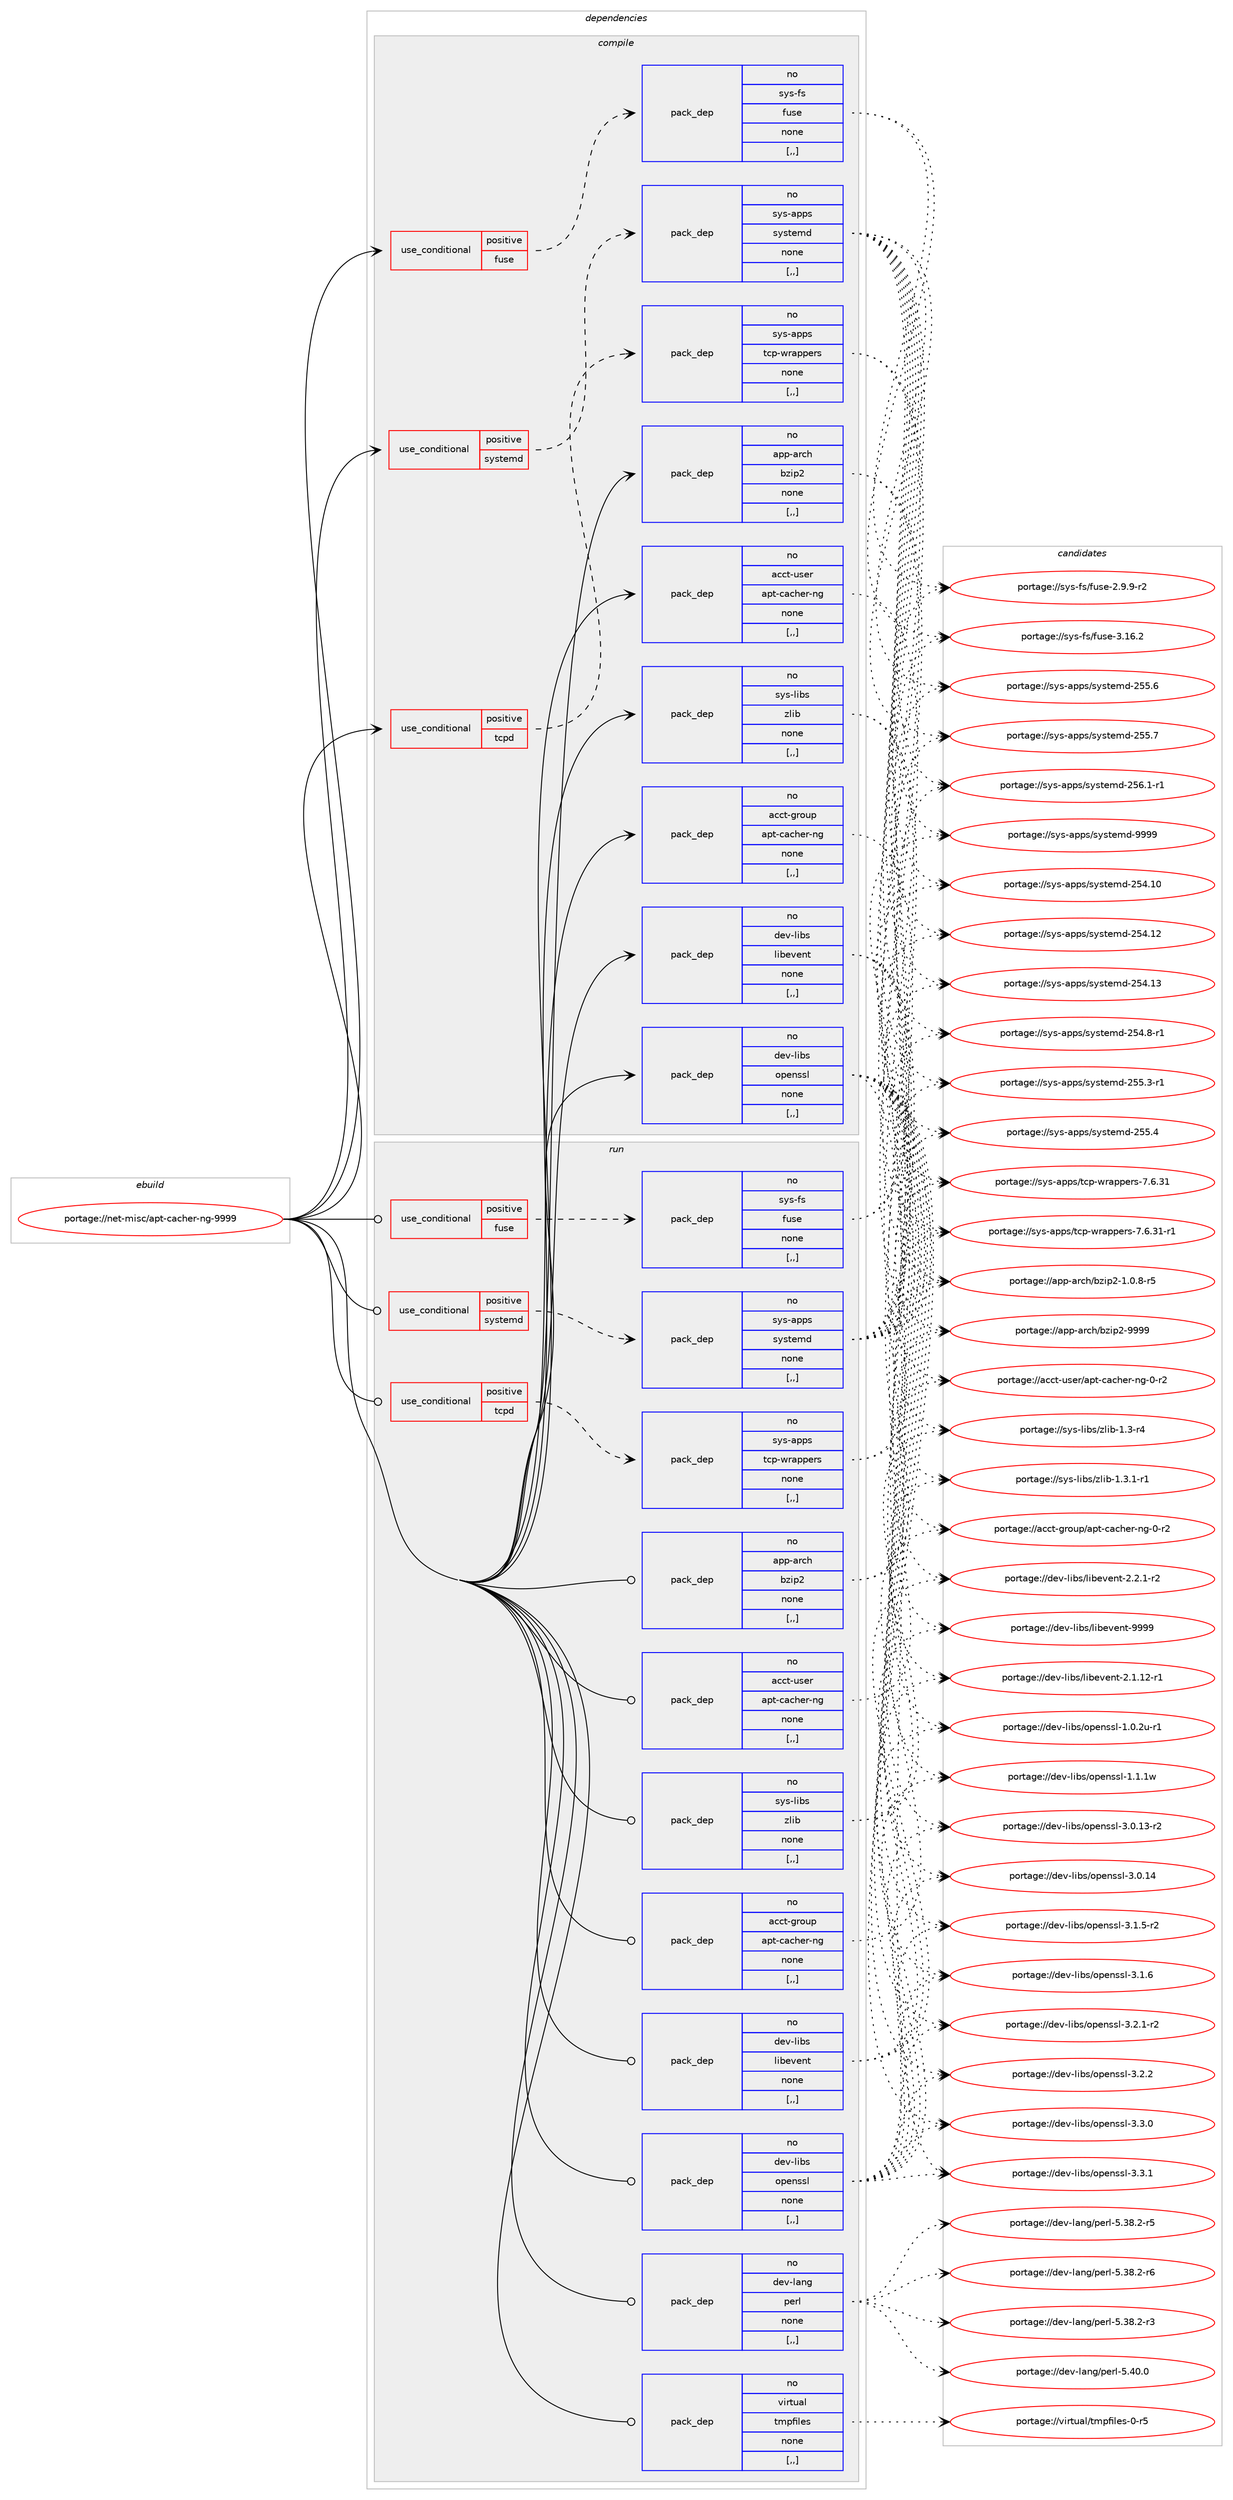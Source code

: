 digraph prolog {

# *************
# Graph options
# *************

newrank=true;
concentrate=true;
compound=true;
graph [rankdir=LR,fontname=Helvetica,fontsize=10,ranksep=1.5];#, ranksep=2.5, nodesep=0.2];
edge  [arrowhead=vee];
node  [fontname=Helvetica,fontsize=10];

# **********
# The ebuild
# **********

subgraph cluster_leftcol {
color=gray;
rank=same;
label=<<i>ebuild</i>>;
id [label="portage://net-misc/apt-cacher-ng-9999", color=red, width=4, href="../net-misc/apt-cacher-ng-9999.svg"];
}

# ****************
# The dependencies
# ****************

subgraph cluster_midcol {
color=gray;
label=<<i>dependencies</i>>;
subgraph cluster_compile {
fillcolor="#eeeeee";
style=filled;
label=<<i>compile</i>>;
subgraph cond92984 {
dependency355953 [label=<<TABLE BORDER="0" CELLBORDER="1" CELLSPACING="0" CELLPADDING="4"><TR><TD ROWSPAN="3" CELLPADDING="10">use_conditional</TD></TR><TR><TD>positive</TD></TR><TR><TD>fuse</TD></TR></TABLE>>, shape=none, color=red];
subgraph pack260360 {
dependency355954 [label=<<TABLE BORDER="0" CELLBORDER="1" CELLSPACING="0" CELLPADDING="4" WIDTH="220"><TR><TD ROWSPAN="6" CELLPADDING="30">pack_dep</TD></TR><TR><TD WIDTH="110">no</TD></TR><TR><TD>sys-fs</TD></TR><TR><TD>fuse</TD></TR><TR><TD>none</TD></TR><TR><TD>[,,]</TD></TR></TABLE>>, shape=none, color=blue];
}
dependency355953:e -> dependency355954:w [weight=20,style="dashed",arrowhead="vee"];
}
id:e -> dependency355953:w [weight=20,style="solid",arrowhead="vee"];
subgraph cond92985 {
dependency355955 [label=<<TABLE BORDER="0" CELLBORDER="1" CELLSPACING="0" CELLPADDING="4"><TR><TD ROWSPAN="3" CELLPADDING="10">use_conditional</TD></TR><TR><TD>positive</TD></TR><TR><TD>systemd</TD></TR></TABLE>>, shape=none, color=red];
subgraph pack260361 {
dependency355956 [label=<<TABLE BORDER="0" CELLBORDER="1" CELLSPACING="0" CELLPADDING="4" WIDTH="220"><TR><TD ROWSPAN="6" CELLPADDING="30">pack_dep</TD></TR><TR><TD WIDTH="110">no</TD></TR><TR><TD>sys-apps</TD></TR><TR><TD>systemd</TD></TR><TR><TD>none</TD></TR><TR><TD>[,,]</TD></TR></TABLE>>, shape=none, color=blue];
}
dependency355955:e -> dependency355956:w [weight=20,style="dashed",arrowhead="vee"];
}
id:e -> dependency355955:w [weight=20,style="solid",arrowhead="vee"];
subgraph cond92986 {
dependency355957 [label=<<TABLE BORDER="0" CELLBORDER="1" CELLSPACING="0" CELLPADDING="4"><TR><TD ROWSPAN="3" CELLPADDING="10">use_conditional</TD></TR><TR><TD>positive</TD></TR><TR><TD>tcpd</TD></TR></TABLE>>, shape=none, color=red];
subgraph pack260362 {
dependency355958 [label=<<TABLE BORDER="0" CELLBORDER="1" CELLSPACING="0" CELLPADDING="4" WIDTH="220"><TR><TD ROWSPAN="6" CELLPADDING="30">pack_dep</TD></TR><TR><TD WIDTH="110">no</TD></TR><TR><TD>sys-apps</TD></TR><TR><TD>tcp-wrappers</TD></TR><TR><TD>none</TD></TR><TR><TD>[,,]</TD></TR></TABLE>>, shape=none, color=blue];
}
dependency355957:e -> dependency355958:w [weight=20,style="dashed",arrowhead="vee"];
}
id:e -> dependency355957:w [weight=20,style="solid",arrowhead="vee"];
subgraph pack260363 {
dependency355959 [label=<<TABLE BORDER="0" CELLBORDER="1" CELLSPACING="0" CELLPADDING="4" WIDTH="220"><TR><TD ROWSPAN="6" CELLPADDING="30">pack_dep</TD></TR><TR><TD WIDTH="110">no</TD></TR><TR><TD>acct-group</TD></TR><TR><TD>apt-cacher-ng</TD></TR><TR><TD>none</TD></TR><TR><TD>[,,]</TD></TR></TABLE>>, shape=none, color=blue];
}
id:e -> dependency355959:w [weight=20,style="solid",arrowhead="vee"];
subgraph pack260364 {
dependency355960 [label=<<TABLE BORDER="0" CELLBORDER="1" CELLSPACING="0" CELLPADDING="4" WIDTH="220"><TR><TD ROWSPAN="6" CELLPADDING="30">pack_dep</TD></TR><TR><TD WIDTH="110">no</TD></TR><TR><TD>acct-user</TD></TR><TR><TD>apt-cacher-ng</TD></TR><TR><TD>none</TD></TR><TR><TD>[,,]</TD></TR></TABLE>>, shape=none, color=blue];
}
id:e -> dependency355960:w [weight=20,style="solid",arrowhead="vee"];
subgraph pack260365 {
dependency355961 [label=<<TABLE BORDER="0" CELLBORDER="1" CELLSPACING="0" CELLPADDING="4" WIDTH="220"><TR><TD ROWSPAN="6" CELLPADDING="30">pack_dep</TD></TR><TR><TD WIDTH="110">no</TD></TR><TR><TD>app-arch</TD></TR><TR><TD>bzip2</TD></TR><TR><TD>none</TD></TR><TR><TD>[,,]</TD></TR></TABLE>>, shape=none, color=blue];
}
id:e -> dependency355961:w [weight=20,style="solid",arrowhead="vee"];
subgraph pack260366 {
dependency355962 [label=<<TABLE BORDER="0" CELLBORDER="1" CELLSPACING="0" CELLPADDING="4" WIDTH="220"><TR><TD ROWSPAN="6" CELLPADDING="30">pack_dep</TD></TR><TR><TD WIDTH="110">no</TD></TR><TR><TD>dev-libs</TD></TR><TR><TD>libevent</TD></TR><TR><TD>none</TD></TR><TR><TD>[,,]</TD></TR></TABLE>>, shape=none, color=blue];
}
id:e -> dependency355962:w [weight=20,style="solid",arrowhead="vee"];
subgraph pack260367 {
dependency355963 [label=<<TABLE BORDER="0" CELLBORDER="1" CELLSPACING="0" CELLPADDING="4" WIDTH="220"><TR><TD ROWSPAN="6" CELLPADDING="30">pack_dep</TD></TR><TR><TD WIDTH="110">no</TD></TR><TR><TD>dev-libs</TD></TR><TR><TD>openssl</TD></TR><TR><TD>none</TD></TR><TR><TD>[,,]</TD></TR></TABLE>>, shape=none, color=blue];
}
id:e -> dependency355963:w [weight=20,style="solid",arrowhead="vee"];
subgraph pack260368 {
dependency355964 [label=<<TABLE BORDER="0" CELLBORDER="1" CELLSPACING="0" CELLPADDING="4" WIDTH="220"><TR><TD ROWSPAN="6" CELLPADDING="30">pack_dep</TD></TR><TR><TD WIDTH="110">no</TD></TR><TR><TD>sys-libs</TD></TR><TR><TD>zlib</TD></TR><TR><TD>none</TD></TR><TR><TD>[,,]</TD></TR></TABLE>>, shape=none, color=blue];
}
id:e -> dependency355964:w [weight=20,style="solid",arrowhead="vee"];
}
subgraph cluster_compileandrun {
fillcolor="#eeeeee";
style=filled;
label=<<i>compile and run</i>>;
}
subgraph cluster_run {
fillcolor="#eeeeee";
style=filled;
label=<<i>run</i>>;
subgraph cond92987 {
dependency355965 [label=<<TABLE BORDER="0" CELLBORDER="1" CELLSPACING="0" CELLPADDING="4"><TR><TD ROWSPAN="3" CELLPADDING="10">use_conditional</TD></TR><TR><TD>positive</TD></TR><TR><TD>fuse</TD></TR></TABLE>>, shape=none, color=red];
subgraph pack260369 {
dependency355966 [label=<<TABLE BORDER="0" CELLBORDER="1" CELLSPACING="0" CELLPADDING="4" WIDTH="220"><TR><TD ROWSPAN="6" CELLPADDING="30">pack_dep</TD></TR><TR><TD WIDTH="110">no</TD></TR><TR><TD>sys-fs</TD></TR><TR><TD>fuse</TD></TR><TR><TD>none</TD></TR><TR><TD>[,,]</TD></TR></TABLE>>, shape=none, color=blue];
}
dependency355965:e -> dependency355966:w [weight=20,style="dashed",arrowhead="vee"];
}
id:e -> dependency355965:w [weight=20,style="solid",arrowhead="odot"];
subgraph cond92988 {
dependency355967 [label=<<TABLE BORDER="0" CELLBORDER="1" CELLSPACING="0" CELLPADDING="4"><TR><TD ROWSPAN="3" CELLPADDING="10">use_conditional</TD></TR><TR><TD>positive</TD></TR><TR><TD>systemd</TD></TR></TABLE>>, shape=none, color=red];
subgraph pack260370 {
dependency355968 [label=<<TABLE BORDER="0" CELLBORDER="1" CELLSPACING="0" CELLPADDING="4" WIDTH="220"><TR><TD ROWSPAN="6" CELLPADDING="30">pack_dep</TD></TR><TR><TD WIDTH="110">no</TD></TR><TR><TD>sys-apps</TD></TR><TR><TD>systemd</TD></TR><TR><TD>none</TD></TR><TR><TD>[,,]</TD></TR></TABLE>>, shape=none, color=blue];
}
dependency355967:e -> dependency355968:w [weight=20,style="dashed",arrowhead="vee"];
}
id:e -> dependency355967:w [weight=20,style="solid",arrowhead="odot"];
subgraph cond92989 {
dependency355969 [label=<<TABLE BORDER="0" CELLBORDER="1" CELLSPACING="0" CELLPADDING="4"><TR><TD ROWSPAN="3" CELLPADDING="10">use_conditional</TD></TR><TR><TD>positive</TD></TR><TR><TD>tcpd</TD></TR></TABLE>>, shape=none, color=red];
subgraph pack260371 {
dependency355970 [label=<<TABLE BORDER="0" CELLBORDER="1" CELLSPACING="0" CELLPADDING="4" WIDTH="220"><TR><TD ROWSPAN="6" CELLPADDING="30">pack_dep</TD></TR><TR><TD WIDTH="110">no</TD></TR><TR><TD>sys-apps</TD></TR><TR><TD>tcp-wrappers</TD></TR><TR><TD>none</TD></TR><TR><TD>[,,]</TD></TR></TABLE>>, shape=none, color=blue];
}
dependency355969:e -> dependency355970:w [weight=20,style="dashed",arrowhead="vee"];
}
id:e -> dependency355969:w [weight=20,style="solid",arrowhead="odot"];
subgraph pack260372 {
dependency355971 [label=<<TABLE BORDER="0" CELLBORDER="1" CELLSPACING="0" CELLPADDING="4" WIDTH="220"><TR><TD ROWSPAN="6" CELLPADDING="30">pack_dep</TD></TR><TR><TD WIDTH="110">no</TD></TR><TR><TD>acct-group</TD></TR><TR><TD>apt-cacher-ng</TD></TR><TR><TD>none</TD></TR><TR><TD>[,,]</TD></TR></TABLE>>, shape=none, color=blue];
}
id:e -> dependency355971:w [weight=20,style="solid",arrowhead="odot"];
subgraph pack260373 {
dependency355972 [label=<<TABLE BORDER="0" CELLBORDER="1" CELLSPACING="0" CELLPADDING="4" WIDTH="220"><TR><TD ROWSPAN="6" CELLPADDING="30">pack_dep</TD></TR><TR><TD WIDTH="110">no</TD></TR><TR><TD>acct-user</TD></TR><TR><TD>apt-cacher-ng</TD></TR><TR><TD>none</TD></TR><TR><TD>[,,]</TD></TR></TABLE>>, shape=none, color=blue];
}
id:e -> dependency355972:w [weight=20,style="solid",arrowhead="odot"];
subgraph pack260374 {
dependency355973 [label=<<TABLE BORDER="0" CELLBORDER="1" CELLSPACING="0" CELLPADDING="4" WIDTH="220"><TR><TD ROWSPAN="6" CELLPADDING="30">pack_dep</TD></TR><TR><TD WIDTH="110">no</TD></TR><TR><TD>app-arch</TD></TR><TR><TD>bzip2</TD></TR><TR><TD>none</TD></TR><TR><TD>[,,]</TD></TR></TABLE>>, shape=none, color=blue];
}
id:e -> dependency355973:w [weight=20,style="solid",arrowhead="odot"];
subgraph pack260375 {
dependency355974 [label=<<TABLE BORDER="0" CELLBORDER="1" CELLSPACING="0" CELLPADDING="4" WIDTH="220"><TR><TD ROWSPAN="6" CELLPADDING="30">pack_dep</TD></TR><TR><TD WIDTH="110">no</TD></TR><TR><TD>dev-lang</TD></TR><TR><TD>perl</TD></TR><TR><TD>none</TD></TR><TR><TD>[,,]</TD></TR></TABLE>>, shape=none, color=blue];
}
id:e -> dependency355974:w [weight=20,style="solid",arrowhead="odot"];
subgraph pack260376 {
dependency355975 [label=<<TABLE BORDER="0" CELLBORDER="1" CELLSPACING="0" CELLPADDING="4" WIDTH="220"><TR><TD ROWSPAN="6" CELLPADDING="30">pack_dep</TD></TR><TR><TD WIDTH="110">no</TD></TR><TR><TD>dev-libs</TD></TR><TR><TD>libevent</TD></TR><TR><TD>none</TD></TR><TR><TD>[,,]</TD></TR></TABLE>>, shape=none, color=blue];
}
id:e -> dependency355975:w [weight=20,style="solid",arrowhead="odot"];
subgraph pack260377 {
dependency355976 [label=<<TABLE BORDER="0" CELLBORDER="1" CELLSPACING="0" CELLPADDING="4" WIDTH="220"><TR><TD ROWSPAN="6" CELLPADDING="30">pack_dep</TD></TR><TR><TD WIDTH="110">no</TD></TR><TR><TD>dev-libs</TD></TR><TR><TD>openssl</TD></TR><TR><TD>none</TD></TR><TR><TD>[,,]</TD></TR></TABLE>>, shape=none, color=blue];
}
id:e -> dependency355976:w [weight=20,style="solid",arrowhead="odot"];
subgraph pack260378 {
dependency355977 [label=<<TABLE BORDER="0" CELLBORDER="1" CELLSPACING="0" CELLPADDING="4" WIDTH="220"><TR><TD ROWSPAN="6" CELLPADDING="30">pack_dep</TD></TR><TR><TD WIDTH="110">no</TD></TR><TR><TD>sys-libs</TD></TR><TR><TD>zlib</TD></TR><TR><TD>none</TD></TR><TR><TD>[,,]</TD></TR></TABLE>>, shape=none, color=blue];
}
id:e -> dependency355977:w [weight=20,style="solid",arrowhead="odot"];
subgraph pack260379 {
dependency355978 [label=<<TABLE BORDER="0" CELLBORDER="1" CELLSPACING="0" CELLPADDING="4" WIDTH="220"><TR><TD ROWSPAN="6" CELLPADDING="30">pack_dep</TD></TR><TR><TD WIDTH="110">no</TD></TR><TR><TD>virtual</TD></TR><TR><TD>tmpfiles</TD></TR><TR><TD>none</TD></TR><TR><TD>[,,]</TD></TR></TABLE>>, shape=none, color=blue];
}
id:e -> dependency355978:w [weight=20,style="solid",arrowhead="odot"];
}
}

# **************
# The candidates
# **************

subgraph cluster_choices {
rank=same;
color=gray;
label=<<i>candidates</i>>;

subgraph choice260360 {
color=black;
nodesep=1;
choice11512111545102115471021171151014550465746574511450 [label="portage://sys-fs/fuse-2.9.9-r2", color=red, width=4,href="../sys-fs/fuse-2.9.9-r2.svg"];
choice115121115451021154710211711510145514649544650 [label="portage://sys-fs/fuse-3.16.2", color=red, width=4,href="../sys-fs/fuse-3.16.2.svg"];
dependency355954:e -> choice11512111545102115471021171151014550465746574511450:w [style=dotted,weight="100"];
dependency355954:e -> choice115121115451021154710211711510145514649544650:w [style=dotted,weight="100"];
}
subgraph choice260361 {
color=black;
nodesep=1;
choice11512111545971121121154711512111511610110910045505352464948 [label="portage://sys-apps/systemd-254.10", color=red, width=4,href="../sys-apps/systemd-254.10.svg"];
choice11512111545971121121154711512111511610110910045505352464950 [label="portage://sys-apps/systemd-254.12", color=red, width=4,href="../sys-apps/systemd-254.12.svg"];
choice11512111545971121121154711512111511610110910045505352464951 [label="portage://sys-apps/systemd-254.13", color=red, width=4,href="../sys-apps/systemd-254.13.svg"];
choice1151211154597112112115471151211151161011091004550535246564511449 [label="portage://sys-apps/systemd-254.8-r1", color=red, width=4,href="../sys-apps/systemd-254.8-r1.svg"];
choice1151211154597112112115471151211151161011091004550535346514511449 [label="portage://sys-apps/systemd-255.3-r1", color=red, width=4,href="../sys-apps/systemd-255.3-r1.svg"];
choice115121115459711211211547115121115116101109100455053534652 [label="portage://sys-apps/systemd-255.4", color=red, width=4,href="../sys-apps/systemd-255.4.svg"];
choice115121115459711211211547115121115116101109100455053534654 [label="portage://sys-apps/systemd-255.6", color=red, width=4,href="../sys-apps/systemd-255.6.svg"];
choice115121115459711211211547115121115116101109100455053534655 [label="portage://sys-apps/systemd-255.7", color=red, width=4,href="../sys-apps/systemd-255.7.svg"];
choice1151211154597112112115471151211151161011091004550535446494511449 [label="portage://sys-apps/systemd-256.1-r1", color=red, width=4,href="../sys-apps/systemd-256.1-r1.svg"];
choice1151211154597112112115471151211151161011091004557575757 [label="portage://sys-apps/systemd-9999", color=red, width=4,href="../sys-apps/systemd-9999.svg"];
dependency355956:e -> choice11512111545971121121154711512111511610110910045505352464948:w [style=dotted,weight="100"];
dependency355956:e -> choice11512111545971121121154711512111511610110910045505352464950:w [style=dotted,weight="100"];
dependency355956:e -> choice11512111545971121121154711512111511610110910045505352464951:w [style=dotted,weight="100"];
dependency355956:e -> choice1151211154597112112115471151211151161011091004550535246564511449:w [style=dotted,weight="100"];
dependency355956:e -> choice1151211154597112112115471151211151161011091004550535346514511449:w [style=dotted,weight="100"];
dependency355956:e -> choice115121115459711211211547115121115116101109100455053534652:w [style=dotted,weight="100"];
dependency355956:e -> choice115121115459711211211547115121115116101109100455053534654:w [style=dotted,weight="100"];
dependency355956:e -> choice115121115459711211211547115121115116101109100455053534655:w [style=dotted,weight="100"];
dependency355956:e -> choice1151211154597112112115471151211151161011091004550535446494511449:w [style=dotted,weight="100"];
dependency355956:e -> choice1151211154597112112115471151211151161011091004557575757:w [style=dotted,weight="100"];
}
subgraph choice260362 {
color=black;
nodesep=1;
choice11512111545971121121154711699112451191149711211210111411545554654465149 [label="portage://sys-apps/tcp-wrappers-7.6.31", color=red, width=4,href="../sys-apps/tcp-wrappers-7.6.31.svg"];
choice115121115459711211211547116991124511911497112112101114115455546544651494511449 [label="portage://sys-apps/tcp-wrappers-7.6.31-r1", color=red, width=4,href="../sys-apps/tcp-wrappers-7.6.31-r1.svg"];
dependency355958:e -> choice11512111545971121121154711699112451191149711211210111411545554654465149:w [style=dotted,weight="100"];
dependency355958:e -> choice115121115459711211211547116991124511911497112112101114115455546544651494511449:w [style=dotted,weight="100"];
}
subgraph choice260363 {
color=black;
nodesep=1;
choice979999116451031141111171124797112116459997991041011144511010345484511450 [label="portage://acct-group/apt-cacher-ng-0-r2", color=red, width=4,href="../acct-group/apt-cacher-ng-0-r2.svg"];
dependency355959:e -> choice979999116451031141111171124797112116459997991041011144511010345484511450:w [style=dotted,weight="100"];
}
subgraph choice260364 {
color=black;
nodesep=1;
choice979999116451171151011144797112116459997991041011144511010345484511450 [label="portage://acct-user/apt-cacher-ng-0-r2", color=red, width=4,href="../acct-user/apt-cacher-ng-0-r2.svg"];
dependency355960:e -> choice979999116451171151011144797112116459997991041011144511010345484511450:w [style=dotted,weight="100"];
}
subgraph choice260365 {
color=black;
nodesep=1;
choice971121124597114991044798122105112504549464846564511453 [label="portage://app-arch/bzip2-1.0.8-r5", color=red, width=4,href="../app-arch/bzip2-1.0.8-r5.svg"];
choice971121124597114991044798122105112504557575757 [label="portage://app-arch/bzip2-9999", color=red, width=4,href="../app-arch/bzip2-9999.svg"];
dependency355961:e -> choice971121124597114991044798122105112504549464846564511453:w [style=dotted,weight="100"];
dependency355961:e -> choice971121124597114991044798122105112504557575757:w [style=dotted,weight="100"];
}
subgraph choice260366 {
color=black;
nodesep=1;
choice10010111845108105981154710810598101118101110116455046494649504511449 [label="portage://dev-libs/libevent-2.1.12-r1", color=red, width=4,href="../dev-libs/libevent-2.1.12-r1.svg"];
choice100101118451081059811547108105981011181011101164550465046494511450 [label="portage://dev-libs/libevent-2.2.1-r2", color=red, width=4,href="../dev-libs/libevent-2.2.1-r2.svg"];
choice100101118451081059811547108105981011181011101164557575757 [label="portage://dev-libs/libevent-9999", color=red, width=4,href="../dev-libs/libevent-9999.svg"];
dependency355962:e -> choice10010111845108105981154710810598101118101110116455046494649504511449:w [style=dotted,weight="100"];
dependency355962:e -> choice100101118451081059811547108105981011181011101164550465046494511450:w [style=dotted,weight="100"];
dependency355962:e -> choice100101118451081059811547108105981011181011101164557575757:w [style=dotted,weight="100"];
}
subgraph choice260367 {
color=black;
nodesep=1;
choice1001011184510810598115471111121011101151151084549464846501174511449 [label="portage://dev-libs/openssl-1.0.2u-r1", color=red, width=4,href="../dev-libs/openssl-1.0.2u-r1.svg"];
choice100101118451081059811547111112101110115115108454946494649119 [label="portage://dev-libs/openssl-1.1.1w", color=red, width=4,href="../dev-libs/openssl-1.1.1w.svg"];
choice100101118451081059811547111112101110115115108455146484649514511450 [label="portage://dev-libs/openssl-3.0.13-r2", color=red, width=4,href="../dev-libs/openssl-3.0.13-r2.svg"];
choice10010111845108105981154711111210111011511510845514648464952 [label="portage://dev-libs/openssl-3.0.14", color=red, width=4,href="../dev-libs/openssl-3.0.14.svg"];
choice1001011184510810598115471111121011101151151084551464946534511450 [label="portage://dev-libs/openssl-3.1.5-r2", color=red, width=4,href="../dev-libs/openssl-3.1.5-r2.svg"];
choice100101118451081059811547111112101110115115108455146494654 [label="portage://dev-libs/openssl-3.1.6", color=red, width=4,href="../dev-libs/openssl-3.1.6.svg"];
choice1001011184510810598115471111121011101151151084551465046494511450 [label="portage://dev-libs/openssl-3.2.1-r2", color=red, width=4,href="../dev-libs/openssl-3.2.1-r2.svg"];
choice100101118451081059811547111112101110115115108455146504650 [label="portage://dev-libs/openssl-3.2.2", color=red, width=4,href="../dev-libs/openssl-3.2.2.svg"];
choice100101118451081059811547111112101110115115108455146514648 [label="portage://dev-libs/openssl-3.3.0", color=red, width=4,href="../dev-libs/openssl-3.3.0.svg"];
choice100101118451081059811547111112101110115115108455146514649 [label="portage://dev-libs/openssl-3.3.1", color=red, width=4,href="../dev-libs/openssl-3.3.1.svg"];
dependency355963:e -> choice1001011184510810598115471111121011101151151084549464846501174511449:w [style=dotted,weight="100"];
dependency355963:e -> choice100101118451081059811547111112101110115115108454946494649119:w [style=dotted,weight="100"];
dependency355963:e -> choice100101118451081059811547111112101110115115108455146484649514511450:w [style=dotted,weight="100"];
dependency355963:e -> choice10010111845108105981154711111210111011511510845514648464952:w [style=dotted,weight="100"];
dependency355963:e -> choice1001011184510810598115471111121011101151151084551464946534511450:w [style=dotted,weight="100"];
dependency355963:e -> choice100101118451081059811547111112101110115115108455146494654:w [style=dotted,weight="100"];
dependency355963:e -> choice1001011184510810598115471111121011101151151084551465046494511450:w [style=dotted,weight="100"];
dependency355963:e -> choice100101118451081059811547111112101110115115108455146504650:w [style=dotted,weight="100"];
dependency355963:e -> choice100101118451081059811547111112101110115115108455146514648:w [style=dotted,weight="100"];
dependency355963:e -> choice100101118451081059811547111112101110115115108455146514649:w [style=dotted,weight="100"];
}
subgraph choice260368 {
color=black;
nodesep=1;
choice11512111545108105981154712210810598454946514511452 [label="portage://sys-libs/zlib-1.3-r4", color=red, width=4,href="../sys-libs/zlib-1.3-r4.svg"];
choice115121115451081059811547122108105984549465146494511449 [label="portage://sys-libs/zlib-1.3.1-r1", color=red, width=4,href="../sys-libs/zlib-1.3.1-r1.svg"];
dependency355964:e -> choice11512111545108105981154712210810598454946514511452:w [style=dotted,weight="100"];
dependency355964:e -> choice115121115451081059811547122108105984549465146494511449:w [style=dotted,weight="100"];
}
subgraph choice260369 {
color=black;
nodesep=1;
choice11512111545102115471021171151014550465746574511450 [label="portage://sys-fs/fuse-2.9.9-r2", color=red, width=4,href="../sys-fs/fuse-2.9.9-r2.svg"];
choice115121115451021154710211711510145514649544650 [label="portage://sys-fs/fuse-3.16.2", color=red, width=4,href="../sys-fs/fuse-3.16.2.svg"];
dependency355966:e -> choice11512111545102115471021171151014550465746574511450:w [style=dotted,weight="100"];
dependency355966:e -> choice115121115451021154710211711510145514649544650:w [style=dotted,weight="100"];
}
subgraph choice260370 {
color=black;
nodesep=1;
choice11512111545971121121154711512111511610110910045505352464948 [label="portage://sys-apps/systemd-254.10", color=red, width=4,href="../sys-apps/systemd-254.10.svg"];
choice11512111545971121121154711512111511610110910045505352464950 [label="portage://sys-apps/systemd-254.12", color=red, width=4,href="../sys-apps/systemd-254.12.svg"];
choice11512111545971121121154711512111511610110910045505352464951 [label="portage://sys-apps/systemd-254.13", color=red, width=4,href="../sys-apps/systemd-254.13.svg"];
choice1151211154597112112115471151211151161011091004550535246564511449 [label="portage://sys-apps/systemd-254.8-r1", color=red, width=4,href="../sys-apps/systemd-254.8-r1.svg"];
choice1151211154597112112115471151211151161011091004550535346514511449 [label="portage://sys-apps/systemd-255.3-r1", color=red, width=4,href="../sys-apps/systemd-255.3-r1.svg"];
choice115121115459711211211547115121115116101109100455053534652 [label="portage://sys-apps/systemd-255.4", color=red, width=4,href="../sys-apps/systemd-255.4.svg"];
choice115121115459711211211547115121115116101109100455053534654 [label="portage://sys-apps/systemd-255.6", color=red, width=4,href="../sys-apps/systemd-255.6.svg"];
choice115121115459711211211547115121115116101109100455053534655 [label="portage://sys-apps/systemd-255.7", color=red, width=4,href="../sys-apps/systemd-255.7.svg"];
choice1151211154597112112115471151211151161011091004550535446494511449 [label="portage://sys-apps/systemd-256.1-r1", color=red, width=4,href="../sys-apps/systemd-256.1-r1.svg"];
choice1151211154597112112115471151211151161011091004557575757 [label="portage://sys-apps/systemd-9999", color=red, width=4,href="../sys-apps/systemd-9999.svg"];
dependency355968:e -> choice11512111545971121121154711512111511610110910045505352464948:w [style=dotted,weight="100"];
dependency355968:e -> choice11512111545971121121154711512111511610110910045505352464950:w [style=dotted,weight="100"];
dependency355968:e -> choice11512111545971121121154711512111511610110910045505352464951:w [style=dotted,weight="100"];
dependency355968:e -> choice1151211154597112112115471151211151161011091004550535246564511449:w [style=dotted,weight="100"];
dependency355968:e -> choice1151211154597112112115471151211151161011091004550535346514511449:w [style=dotted,weight="100"];
dependency355968:e -> choice115121115459711211211547115121115116101109100455053534652:w [style=dotted,weight="100"];
dependency355968:e -> choice115121115459711211211547115121115116101109100455053534654:w [style=dotted,weight="100"];
dependency355968:e -> choice115121115459711211211547115121115116101109100455053534655:w [style=dotted,weight="100"];
dependency355968:e -> choice1151211154597112112115471151211151161011091004550535446494511449:w [style=dotted,weight="100"];
dependency355968:e -> choice1151211154597112112115471151211151161011091004557575757:w [style=dotted,weight="100"];
}
subgraph choice260371 {
color=black;
nodesep=1;
choice11512111545971121121154711699112451191149711211210111411545554654465149 [label="portage://sys-apps/tcp-wrappers-7.6.31", color=red, width=4,href="../sys-apps/tcp-wrappers-7.6.31.svg"];
choice115121115459711211211547116991124511911497112112101114115455546544651494511449 [label="portage://sys-apps/tcp-wrappers-7.6.31-r1", color=red, width=4,href="../sys-apps/tcp-wrappers-7.6.31-r1.svg"];
dependency355970:e -> choice11512111545971121121154711699112451191149711211210111411545554654465149:w [style=dotted,weight="100"];
dependency355970:e -> choice115121115459711211211547116991124511911497112112101114115455546544651494511449:w [style=dotted,weight="100"];
}
subgraph choice260372 {
color=black;
nodesep=1;
choice979999116451031141111171124797112116459997991041011144511010345484511450 [label="portage://acct-group/apt-cacher-ng-0-r2", color=red, width=4,href="../acct-group/apt-cacher-ng-0-r2.svg"];
dependency355971:e -> choice979999116451031141111171124797112116459997991041011144511010345484511450:w [style=dotted,weight="100"];
}
subgraph choice260373 {
color=black;
nodesep=1;
choice979999116451171151011144797112116459997991041011144511010345484511450 [label="portage://acct-user/apt-cacher-ng-0-r2", color=red, width=4,href="../acct-user/apt-cacher-ng-0-r2.svg"];
dependency355972:e -> choice979999116451171151011144797112116459997991041011144511010345484511450:w [style=dotted,weight="100"];
}
subgraph choice260374 {
color=black;
nodesep=1;
choice971121124597114991044798122105112504549464846564511453 [label="portage://app-arch/bzip2-1.0.8-r5", color=red, width=4,href="../app-arch/bzip2-1.0.8-r5.svg"];
choice971121124597114991044798122105112504557575757 [label="portage://app-arch/bzip2-9999", color=red, width=4,href="../app-arch/bzip2-9999.svg"];
dependency355973:e -> choice971121124597114991044798122105112504549464846564511453:w [style=dotted,weight="100"];
dependency355973:e -> choice971121124597114991044798122105112504557575757:w [style=dotted,weight="100"];
}
subgraph choice260375 {
color=black;
nodesep=1;
choice100101118451089711010347112101114108455346515646504511451 [label="portage://dev-lang/perl-5.38.2-r3", color=red, width=4,href="../dev-lang/perl-5.38.2-r3.svg"];
choice100101118451089711010347112101114108455346515646504511453 [label="portage://dev-lang/perl-5.38.2-r5", color=red, width=4,href="../dev-lang/perl-5.38.2-r5.svg"];
choice100101118451089711010347112101114108455346515646504511454 [label="portage://dev-lang/perl-5.38.2-r6", color=red, width=4,href="../dev-lang/perl-5.38.2-r6.svg"];
choice10010111845108971101034711210111410845534652484648 [label="portage://dev-lang/perl-5.40.0", color=red, width=4,href="../dev-lang/perl-5.40.0.svg"];
dependency355974:e -> choice100101118451089711010347112101114108455346515646504511451:w [style=dotted,weight="100"];
dependency355974:e -> choice100101118451089711010347112101114108455346515646504511453:w [style=dotted,weight="100"];
dependency355974:e -> choice100101118451089711010347112101114108455346515646504511454:w [style=dotted,weight="100"];
dependency355974:e -> choice10010111845108971101034711210111410845534652484648:w [style=dotted,weight="100"];
}
subgraph choice260376 {
color=black;
nodesep=1;
choice10010111845108105981154710810598101118101110116455046494649504511449 [label="portage://dev-libs/libevent-2.1.12-r1", color=red, width=4,href="../dev-libs/libevent-2.1.12-r1.svg"];
choice100101118451081059811547108105981011181011101164550465046494511450 [label="portage://dev-libs/libevent-2.2.1-r2", color=red, width=4,href="../dev-libs/libevent-2.2.1-r2.svg"];
choice100101118451081059811547108105981011181011101164557575757 [label="portage://dev-libs/libevent-9999", color=red, width=4,href="../dev-libs/libevent-9999.svg"];
dependency355975:e -> choice10010111845108105981154710810598101118101110116455046494649504511449:w [style=dotted,weight="100"];
dependency355975:e -> choice100101118451081059811547108105981011181011101164550465046494511450:w [style=dotted,weight="100"];
dependency355975:e -> choice100101118451081059811547108105981011181011101164557575757:w [style=dotted,weight="100"];
}
subgraph choice260377 {
color=black;
nodesep=1;
choice1001011184510810598115471111121011101151151084549464846501174511449 [label="portage://dev-libs/openssl-1.0.2u-r1", color=red, width=4,href="../dev-libs/openssl-1.0.2u-r1.svg"];
choice100101118451081059811547111112101110115115108454946494649119 [label="portage://dev-libs/openssl-1.1.1w", color=red, width=4,href="../dev-libs/openssl-1.1.1w.svg"];
choice100101118451081059811547111112101110115115108455146484649514511450 [label="portage://dev-libs/openssl-3.0.13-r2", color=red, width=4,href="../dev-libs/openssl-3.0.13-r2.svg"];
choice10010111845108105981154711111210111011511510845514648464952 [label="portage://dev-libs/openssl-3.0.14", color=red, width=4,href="../dev-libs/openssl-3.0.14.svg"];
choice1001011184510810598115471111121011101151151084551464946534511450 [label="portage://dev-libs/openssl-3.1.5-r2", color=red, width=4,href="../dev-libs/openssl-3.1.5-r2.svg"];
choice100101118451081059811547111112101110115115108455146494654 [label="portage://dev-libs/openssl-3.1.6", color=red, width=4,href="../dev-libs/openssl-3.1.6.svg"];
choice1001011184510810598115471111121011101151151084551465046494511450 [label="portage://dev-libs/openssl-3.2.1-r2", color=red, width=4,href="../dev-libs/openssl-3.2.1-r2.svg"];
choice100101118451081059811547111112101110115115108455146504650 [label="portage://dev-libs/openssl-3.2.2", color=red, width=4,href="../dev-libs/openssl-3.2.2.svg"];
choice100101118451081059811547111112101110115115108455146514648 [label="portage://dev-libs/openssl-3.3.0", color=red, width=4,href="../dev-libs/openssl-3.3.0.svg"];
choice100101118451081059811547111112101110115115108455146514649 [label="portage://dev-libs/openssl-3.3.1", color=red, width=4,href="../dev-libs/openssl-3.3.1.svg"];
dependency355976:e -> choice1001011184510810598115471111121011101151151084549464846501174511449:w [style=dotted,weight="100"];
dependency355976:e -> choice100101118451081059811547111112101110115115108454946494649119:w [style=dotted,weight="100"];
dependency355976:e -> choice100101118451081059811547111112101110115115108455146484649514511450:w [style=dotted,weight="100"];
dependency355976:e -> choice10010111845108105981154711111210111011511510845514648464952:w [style=dotted,weight="100"];
dependency355976:e -> choice1001011184510810598115471111121011101151151084551464946534511450:w [style=dotted,weight="100"];
dependency355976:e -> choice100101118451081059811547111112101110115115108455146494654:w [style=dotted,weight="100"];
dependency355976:e -> choice1001011184510810598115471111121011101151151084551465046494511450:w [style=dotted,weight="100"];
dependency355976:e -> choice100101118451081059811547111112101110115115108455146504650:w [style=dotted,weight="100"];
dependency355976:e -> choice100101118451081059811547111112101110115115108455146514648:w [style=dotted,weight="100"];
dependency355976:e -> choice100101118451081059811547111112101110115115108455146514649:w [style=dotted,weight="100"];
}
subgraph choice260378 {
color=black;
nodesep=1;
choice11512111545108105981154712210810598454946514511452 [label="portage://sys-libs/zlib-1.3-r4", color=red, width=4,href="../sys-libs/zlib-1.3-r4.svg"];
choice115121115451081059811547122108105984549465146494511449 [label="portage://sys-libs/zlib-1.3.1-r1", color=red, width=4,href="../sys-libs/zlib-1.3.1-r1.svg"];
dependency355977:e -> choice11512111545108105981154712210810598454946514511452:w [style=dotted,weight="100"];
dependency355977:e -> choice115121115451081059811547122108105984549465146494511449:w [style=dotted,weight="100"];
}
subgraph choice260379 {
color=black;
nodesep=1;
choice118105114116117971084711610911210210510810111545484511453 [label="portage://virtual/tmpfiles-0-r5", color=red, width=4,href="../virtual/tmpfiles-0-r5.svg"];
dependency355978:e -> choice118105114116117971084711610911210210510810111545484511453:w [style=dotted,weight="100"];
}
}

}
